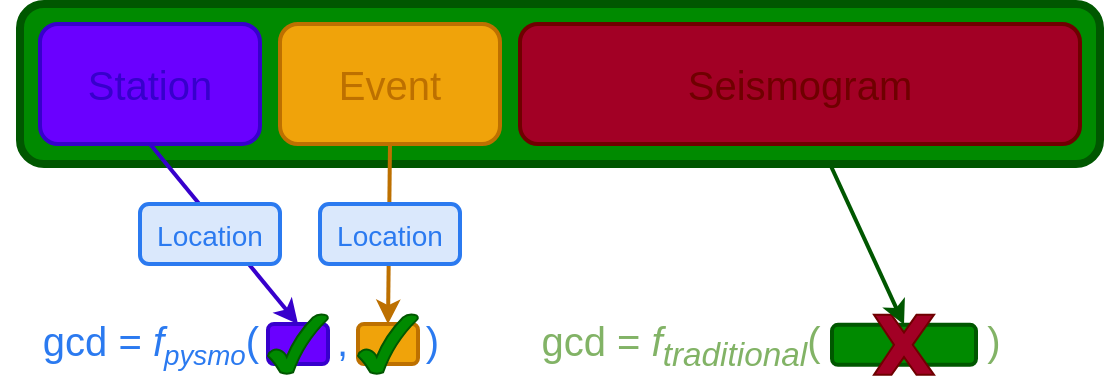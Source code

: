 <mxfile version="21.3.7" type="device">
  <diagram id="o-GlBjIIxTXlQrCIFuJj" name="Page-1">
    <mxGraphModel dx="830" dy="479" grid="1" gridSize="10" guides="1" tooltips="1" connect="1" arrows="1" fold="1" page="1" pageScale="1" pageWidth="827" pageHeight="1169" math="0" shadow="0">
      <root>
        <mxCell id="0" />
        <mxCell id="1" parent="0" />
        <mxCell id="S184uQcExb8d7YAL1wuZ-16" value="" style="group;verticalAlign=middle;" parent="1" vertex="1" connectable="0">
          <mxGeometry x="360" y="400" width="290" height="40" as="geometry" />
        </mxCell>
        <mxCell id="S184uQcExb8d7YAL1wuZ-11" value="&lt;span style=&quot;font-weight: 400; font-size: 20px;&quot;&gt;&lt;font color=&quot;#82b366&quot; style=&quot;font-size: 20px;&quot;&gt;gcd = &lt;i style=&quot;&quot;&gt;f&lt;sub&gt;traditional&lt;/sub&gt;&lt;/i&gt;(&amp;nbsp; &amp;nbsp; &amp;nbsp; &amp;nbsp; &amp;nbsp; &amp;nbsp; &amp;nbsp; &amp;nbsp;)&lt;/font&gt;&lt;/span&gt;" style="text;strokeColor=none;fillColor=none;html=1;fontSize=20;fontStyle=1;verticalAlign=top;align=center;rounded=1;shadow=0;glass=0;sketch=0;fontColor=#000000;labelPosition=center;verticalLabelPosition=middle;" parent="S184uQcExb8d7YAL1wuZ-16" vertex="1">
          <mxGeometry width="290" height="22.857" as="geometry" />
        </mxCell>
        <mxCell id="S184uQcExb8d7YAL1wuZ-13" value="" style="rounded=1;whiteSpace=wrap;html=1;shadow=0;glass=0;sketch=0;fontSize=20;strokeWidth=2;fillColor=#008a00;strokeColor=#005700;fontColor=#ffffff;" parent="S184uQcExb8d7YAL1wuZ-16" vertex="1">
          <mxGeometry x="176" y="10.42" width="72" height="20" as="geometry" />
        </mxCell>
        <mxCell id="l0jsjSCk0K_pBrzGv9ye-2" value="" style="verticalLabelPosition=bottom;verticalAlign=top;html=1;shape=mxgraph.basic.x;fillColor=#a20025;fontColor=#ffffff;strokeColor=#6F0000;" vertex="1" parent="S184uQcExb8d7YAL1wuZ-16">
          <mxGeometry x="197" y="5.42" width="30" height="30" as="geometry" />
        </mxCell>
        <mxCell id="S184uQcExb8d7YAL1wuZ-18" value="" style="group;fontColor=#2B7AF0;" parent="1" vertex="1" connectable="0">
          <mxGeometry x="130" y="400" width="240" height="40" as="geometry" />
        </mxCell>
        <mxCell id="S184uQcExb8d7YAL1wuZ-12" value="&lt;span style=&quot;font-weight: 400;&quot;&gt;&lt;font color=&quot;#2b7af0&quot; style=&quot;&quot;&gt;gcd = &lt;i style=&quot;&quot;&gt;f&lt;span style=&quot;font-size: 16.667px;&quot;&gt;&lt;sub&gt;pysmo&lt;/sub&gt;&lt;/span&gt;&lt;/i&gt;(&amp;nbsp; &amp;nbsp; &amp;nbsp; &amp;nbsp;,&amp;nbsp; &amp;nbsp; &amp;nbsp; &amp;nbsp;)&lt;/font&gt;&lt;/span&gt;" style="text;strokeColor=none;fillColor=none;html=1;fontSize=20;fontStyle=1;verticalAlign=middle;align=center;rounded=1;shadow=0;glass=0;sketch=0;fontColor=#000000;" parent="S184uQcExb8d7YAL1wuZ-18" vertex="1">
          <mxGeometry x="-10" width="240" height="40" as="geometry" />
        </mxCell>
        <mxCell id="S184uQcExb8d7YAL1wuZ-14" value="" style="rounded=1;whiteSpace=wrap;html=1;shadow=0;glass=0;sketch=0;fontSize=20;strokeWidth=2;fillColor=#6a00ff;strokeColor=#3700CC;fontColor=#ffffff;" parent="S184uQcExb8d7YAL1wuZ-18" vertex="1">
          <mxGeometry x="124" y="10" width="30" height="20" as="geometry" />
        </mxCell>
        <mxCell id="S184uQcExb8d7YAL1wuZ-17" value="" style="rounded=1;whiteSpace=wrap;html=1;shadow=0;glass=0;sketch=0;fontSize=20;strokeWidth=2;fillColor=#f0a30a;strokeColor=#BD7000;fontColor=#000000;" parent="S184uQcExb8d7YAL1wuZ-18" vertex="1">
          <mxGeometry x="169" y="10" width="30" height="20" as="geometry" />
        </mxCell>
        <mxCell id="l0jsjSCk0K_pBrzGv9ye-4" value="" style="verticalLabelPosition=bottom;verticalAlign=top;html=1;shape=mxgraph.basic.tick;fillColor=#008a00;fontColor=#ffffff;strokeColor=#005700;" vertex="1" parent="S184uQcExb8d7YAL1wuZ-18">
          <mxGeometry x="124" y="5" width="30" height="30" as="geometry" />
        </mxCell>
        <mxCell id="l0jsjSCk0K_pBrzGv9ye-3" value="" style="verticalLabelPosition=bottom;verticalAlign=top;html=1;shape=mxgraph.basic.tick;fillColor=#008a00;fontColor=#ffffff;strokeColor=#005700;" vertex="1" parent="S184uQcExb8d7YAL1wuZ-18">
          <mxGeometry x="169" y="5" width="30" height="30" as="geometry" />
        </mxCell>
        <mxCell id="l5o7uhjcQKZD2waBQKCn-8" value="" style="endArrow=classic;html=1;rounded=0;entryX=0.5;entryY=0;entryDx=0;entryDy=0;exitX=0.75;exitY=1;exitDx=0;exitDy=0;fillColor=#008a00;strokeColor=#005700;strokeWidth=2;" parent="1" source="l5o7uhjcQKZD2waBQKCn-2" target="S184uQcExb8d7YAL1wuZ-13" edge="1">
          <mxGeometry width="50" height="50" relative="1" as="geometry">
            <mxPoint x="390" y="520" as="sourcePoint" />
            <mxPoint x="440" y="470" as="targetPoint" />
          </mxGeometry>
        </mxCell>
        <mxCell id="l5o7uhjcQKZD2waBQKCn-2" value="" style="rounded=1;whiteSpace=wrap;html=1;shadow=0;glass=0;sketch=0;fontSize=20;strokeWidth=4;fillColor=#008a00;strokeColor=#005700;container=0;fontColor=#ffffff;" parent="1" vertex="1">
          <mxGeometry x="130" y="250" width="540" height="80" as="geometry" />
        </mxCell>
        <mxCell id="l5o7uhjcQKZD2waBQKCn-3" value="&lt;font color=&quot;#bd7000&quot;&gt;Event&lt;/font&gt;" style="rounded=1;whiteSpace=wrap;html=1;fillColor=#f0a30a;strokeColor=#BD7000;fontSize=20;sketch=0;strokeWidth=2;container=0;fontColor=#000000;" parent="1" vertex="1">
          <mxGeometry x="260" y="260" width="110" height="60" as="geometry" />
        </mxCell>
        <mxCell id="l5o7uhjcQKZD2waBQKCn-4" value="&lt;font color=&quot;#6f0000&quot;&gt;Seismogram&lt;/font&gt;" style="rounded=1;whiteSpace=wrap;html=1;fillColor=#a20025;strokeColor=#6F0000;fontSize=20;sketch=0;glass=0;strokeWidth=2;container=0;fontColor=#ffffff;" parent="1" vertex="1">
          <mxGeometry x="380" y="260" width="280" height="60" as="geometry" />
        </mxCell>
        <mxCell id="l5o7uhjcQKZD2waBQKCn-5" value="&lt;font color=&quot;#3700cc&quot;&gt;Station&lt;/font&gt;" style="rounded=1;whiteSpace=wrap;html=1;fillColor=#6a00ff;strokeColor=#3700CC;fontSize=20;sketch=0;strokeWidth=2;container=0;fontColor=#ffffff;" parent="1" vertex="1">
          <mxGeometry x="140" y="260" width="110" height="60" as="geometry" />
        </mxCell>
        <mxCell id="l5o7uhjcQKZD2waBQKCn-9" value="" style="endArrow=classic;html=1;rounded=0;exitX=0.5;exitY=1;exitDx=0;exitDy=0;entryX=0.5;entryY=0;entryDx=0;entryDy=0;strokeColor=#BD7000;strokeWidth=2;fillColor=#f0a30a;" parent="1" source="l5o7uhjcQKZD2waBQKCn-3" target="S184uQcExb8d7YAL1wuZ-17" edge="1">
          <mxGeometry width="50" height="50" relative="1" as="geometry">
            <mxPoint x="390" y="520" as="sourcePoint" />
            <mxPoint x="440" y="470" as="targetPoint" />
          </mxGeometry>
        </mxCell>
        <mxCell id="l5o7uhjcQKZD2waBQKCn-10" value="" style="endArrow=classic;html=1;rounded=0;exitX=0.5;exitY=1;exitDx=0;exitDy=0;entryX=0.5;entryY=0;entryDx=0;entryDy=0;strokeWidth=2;strokeColor=#3700CC;fillColor=#6a00ff;" parent="1" source="l5o7uhjcQKZD2waBQKCn-5" target="S184uQcExb8d7YAL1wuZ-14" edge="1">
          <mxGeometry width="50" height="50" relative="1" as="geometry">
            <mxPoint x="390" y="520" as="sourcePoint" />
            <mxPoint x="440" y="470" as="targetPoint" />
          </mxGeometry>
        </mxCell>
        <mxCell id="13UsZNeRruSqRV3vKV0w-1" value="&lt;font style=&quot;font-size: 14px;&quot; color=&quot;#2b7af0&quot;&gt;Location&lt;/font&gt;" style="rounded=1;whiteSpace=wrap;html=1;fillColor=#dae8fc;strokeColor=#2B7AF0;fontSize=19;sketch=0;strokeWidth=2;container=0;verticalAlign=middle;align=center;" parent="1" vertex="1">
          <mxGeometry x="190" y="350" width="70" height="30" as="geometry" />
        </mxCell>
        <mxCell id="13UsZNeRruSqRV3vKV0w-2" value="&lt;font style=&quot;font-size: 14px;&quot; color=&quot;#2b7af0&quot;&gt;Location&lt;/font&gt;" style="rounded=1;whiteSpace=wrap;html=1;fillColor=#dae8fc;strokeColor=#2B7AF0;fontSize=19;sketch=0;strokeWidth=2;container=0;verticalAlign=middle;align=center;" parent="1" vertex="1">
          <mxGeometry x="280" y="350" width="70" height="30" as="geometry" />
        </mxCell>
      </root>
    </mxGraphModel>
  </diagram>
</mxfile>
